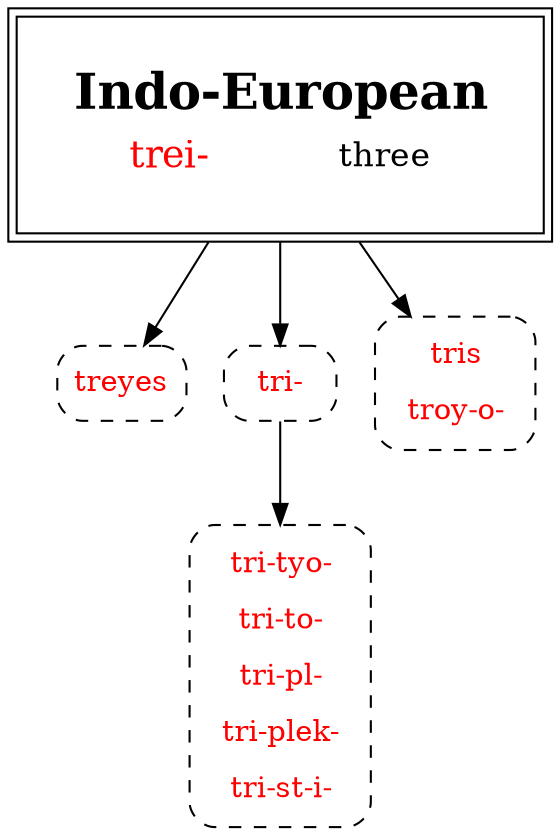 strict digraph {
/* sources: AHD */
node [shape=none]

treiIE [label=<<table border="0"><tr><td colspan="2"><font point-size="24"><b>Indo-European</b></font></td></tr><tr><td><font point-size="18" color="red">trei-</font></td><td><font point-size="16">three</font></td></tr></table>> tooltip="Indo-European \"trei-\" three" shape=box peripheries=2 margin=.3]

treyesIE [label=<<font color="red">treyes</font>> shape=box style="dashed,rounded" URL="trei-three1.svg" tooltip=""]
triIE  [label=<<font color="red">tri-</font>> shape=box style="dashed,rounded" URL="trei-three2.svg" tooltip=""]

trisuff [label=<<table border="0" cellpadding="5">
<tr><td><font color="red">tri-tyo-</font></td></tr>
<tr><td><font color="red">tri-to-</font></td></tr>
<tr><td><font color="red">tri-pl-</font></td></tr>
<tr><td><font color="red">tri-plek-</font></td></tr>
<tr><td><font color="red">tri-st-i-</font></td></tr>
</table>> shape=box style="dashed,rounded" URL="trei-three3.svg" tooltip=""]
// suffixed and compound forms of tri-

trisIE [label=<<table border="0" cellpadding="5">
<tr><td><font color="red">tris</font></td></tr>
<tr><td><font color="red">troy-o-</font></td></tr>
</table>> shape=box style="dashed,rounded" URL="trei-three4.svg" tooltip=""]

treiIE -> { treyesIE triIE trisIE }
triIE -> trisuff

{ rank=same }
}